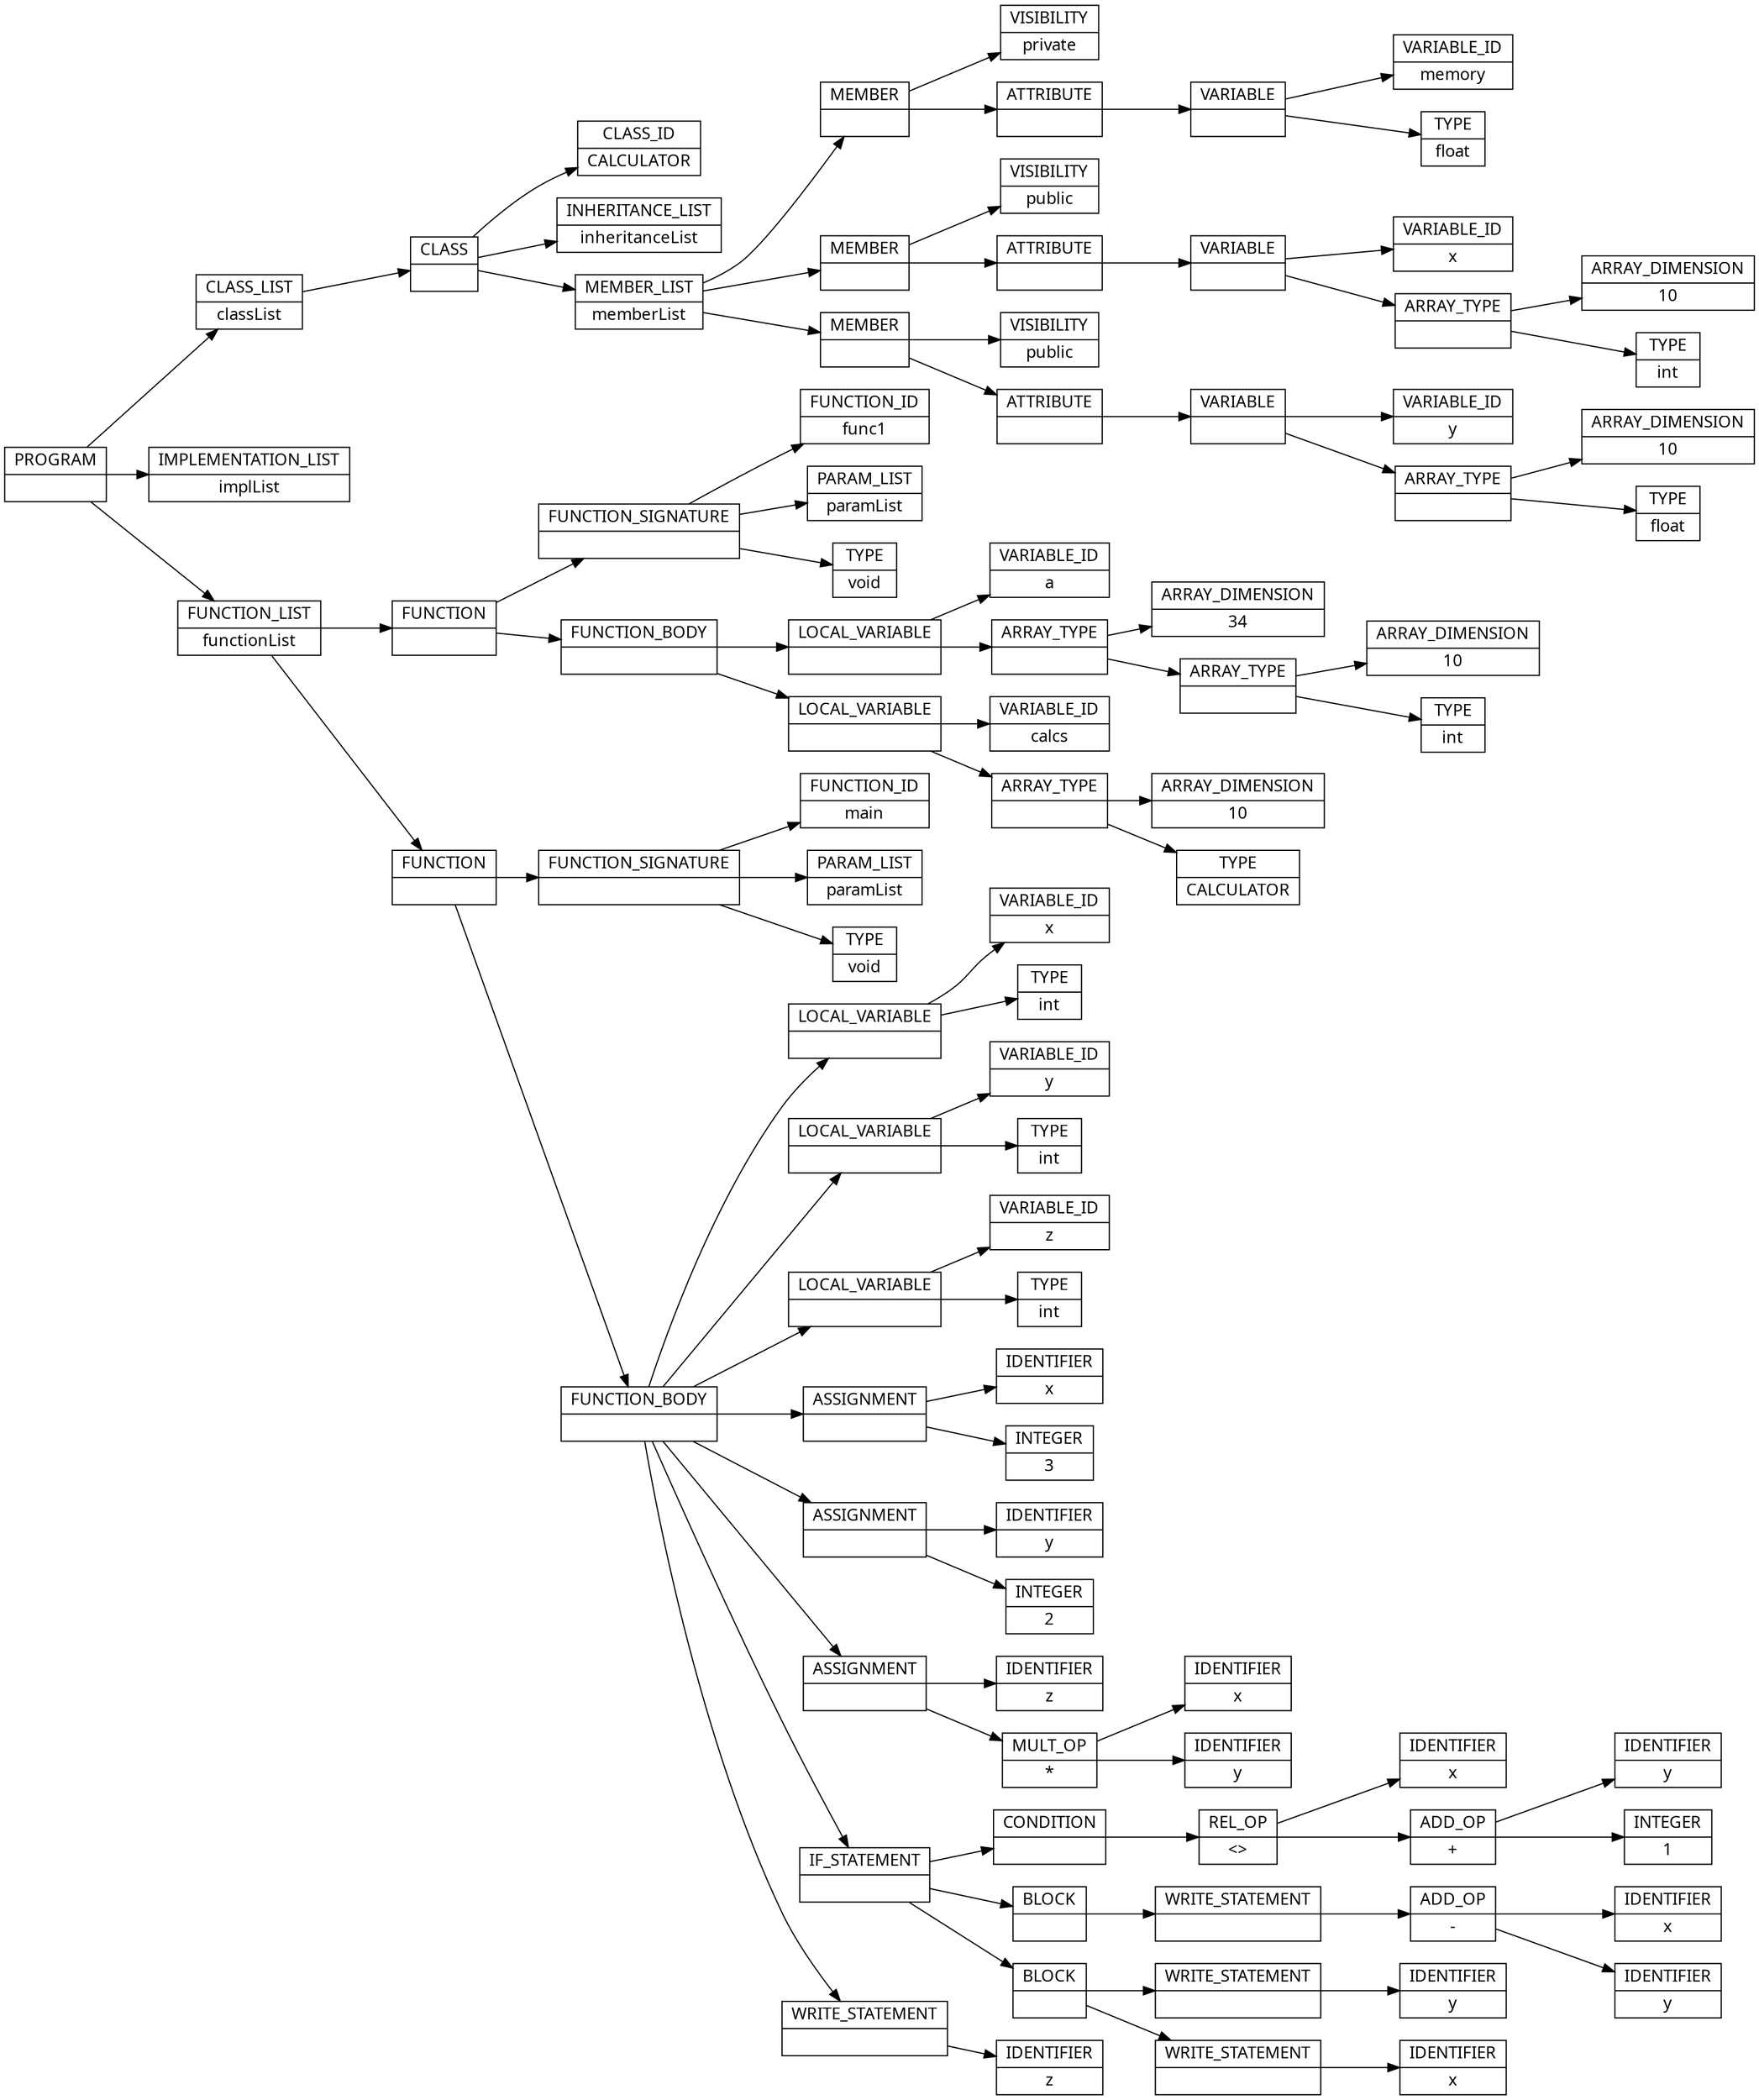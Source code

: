 digraph AST {
  node [shape=record];
    node [fontname=Sans];charset="UTF-8" splines=true splines=spline rankdir =LR
  node3 [label="PROGRAM |  "];
  node0 [label="CLASS_LIST | classList "];
  node29 [label="CLASS |  "];
  node4 [label="CLASS_ID | CALCULATOR "];
  node5 [label="INHERITANCE_LIST | inheritanceList "];
  node6 [label="MEMBER_LIST | memberList "];
  node12 [label="MEMBER |  "];
  node7 [label="VISIBILITY | private "];
  node11 [label="ATTRIBUTE |  "];
  node10 [label="VARIABLE |  "];
  node8 [label="VARIABLE_ID | memory "];
  node9 [label="TYPE | float "];
  node20 [label="MEMBER |  "];
  node13 [label="VISIBILITY | public "];
  node19 [label="ATTRIBUTE |  "];
  node18 [label="VARIABLE |  "];
  node14 [label="VARIABLE_ID | x "];
  node17 [label="ARRAY_TYPE |  "];
  node16 [label="ARRAY_DIMENSION | 10 "];
  node15 [label="TYPE | int "];
  node28 [label="MEMBER |  "];
  node21 [label="VISIBILITY | public "];
  node27 [label="ATTRIBUTE |  "];
  node26 [label="VARIABLE |  "];
  node22 [label="VARIABLE_ID | y "];
  node25 [label="ARRAY_TYPE |  "];
  node24 [label="ARRAY_DIMENSION | 10 "];
  node23 [label="TYPE | float "];
  node1 [label="IMPLEMENTATION_LIST | implList "];
  node2 [label="FUNCTION_LIST | functionList "];
  node47 [label="FUNCTION |  "];
  node33 [label="FUNCTION_SIGNATURE |  "];
  node30 [label="FUNCTION_ID | func1 "];
  node31 [label="PARAM_LIST | paramList "];
  node32 [label="TYPE | void "];
  node34 [label="FUNCTION_BODY |  "];
  node41 [label="LOCAL_VARIABLE |  "];
  node35 [label="VARIABLE_ID | a "];
  node40 [label="ARRAY_TYPE |  "];
  node39 [label="ARRAY_DIMENSION | 34 "];
  node38 [label="ARRAY_TYPE |  "];
  node37 [label="ARRAY_DIMENSION | 10 "];
  node36 [label="TYPE | int "];
  node46 [label="LOCAL_VARIABLE |  "];
  node42 [label="VARIABLE_ID | calcs "];
  node45 [label="ARRAY_TYPE |  "];
  node44 [label="ARRAY_DIMENSION | 10 "];
  node43 [label="TYPE | CALCULATOR "];
  node95 [label="FUNCTION |  "];
  node51 [label="FUNCTION_SIGNATURE |  "];
  node48 [label="FUNCTION_ID | main "];
  node49 [label="PARAM_LIST | paramList "];
  node50 [label="TYPE | void "];
  node52 [label="FUNCTION_BODY |  "];
  node55 [label="LOCAL_VARIABLE |  "];
  node53 [label="VARIABLE_ID | x "];
  node54 [label="TYPE | int "];
  node58 [label="LOCAL_VARIABLE |  "];
  node56 [label="VARIABLE_ID | y "];
  node57 [label="TYPE | int "];
  node61 [label="LOCAL_VARIABLE |  "];
  node59 [label="VARIABLE_ID | z "];
  node60 [label="TYPE | int "];
  node65 [label="ASSIGNMENT |  "];
  node62 [label="IDENTIFIER | x "];
  node64 [label="INTEGER | 3 "];
  node69 [label="ASSIGNMENT |  "];
  node66 [label="IDENTIFIER | y "];
  node68 [label="INTEGER | 2 "];
  node75 [label="ASSIGNMENT |  "];
  node70 [label="IDENTIFIER | z "];
  node73 [label="MULT_OP | * "];
  node72 [label="IDENTIFIER | x "];
  node74 [label="IDENTIFIER | y "];
  node92 [label="IF_STATEMENT |  "];
  node81 [label="CONDITION |  "];
  node77 [label="REL_OP | \<\> "];
  node76 [label="IDENTIFIER | x "];
  node79 [label="ADD_OP | + "];
  node78 [label="IDENTIFIER | y "];
  node80 [label="INTEGER | 1 "];
  node82 [label="BLOCK |  "];
  node86 [label="WRITE_STATEMENT |  "];
  node84 [label="ADD_OP | - "];
  node83 [label="IDENTIFIER | x "];
  node85 [label="IDENTIFIER | y "];
  node87 [label="BLOCK |  "];
  node89 [label="WRITE_STATEMENT |  "];
  node88 [label="IDENTIFIER | y "];
  node91 [label="WRITE_STATEMENT |  "];
  node90 [label="IDENTIFIER | x "];
  node94 [label="WRITE_STATEMENT |  "];
  node93 [label="IDENTIFIER | z "];
  node3 -> node0;
  node0 -> node29;
  node29 -> node4;
  node29 -> node5;
  node29 -> node6;
  node6 -> node12;
  node12 -> node7;
  node12 -> node11;
  node11 -> node10;
  node10 -> node8;
  node10 -> node9;
  node6 -> node20;
  node20 -> node13;
  node20 -> node19;
  node19 -> node18;
  node18 -> node14;
  node18 -> node17;
  node17 -> node16;
  node17 -> node15;
  node6 -> node28;
  node28 -> node21;
  node28 -> node27;
  node27 -> node26;
  node26 -> node22;
  node26 -> node25;
  node25 -> node24;
  node25 -> node23;
  node3 -> node1;
  node3 -> node2;
  node2 -> node47;
  node47 -> node33;
  node33 -> node30;
  node33 -> node31;
  node33 -> node32;
  node47 -> node34;
  node34 -> node41;
  node41 -> node35;
  node41 -> node40;
  node40 -> node39;
  node40 -> node38;
  node38 -> node37;
  node38 -> node36;
  node34 -> node46;
  node46 -> node42;
  node46 -> node45;
  node45 -> node44;
  node45 -> node43;
  node2 -> node95;
  node95 -> node51;
  node51 -> node48;
  node51 -> node49;
  node51 -> node50;
  node95 -> node52;
  node52 -> node55;
  node55 -> node53;
  node55 -> node54;
  node52 -> node58;
  node58 -> node56;
  node58 -> node57;
  node52 -> node61;
  node61 -> node59;
  node61 -> node60;
  node52 -> node65;
  node65 -> node62;
  node65 -> node64;
  node52 -> node69;
  node69 -> node66;
  node69 -> node68;
  node52 -> node75;
  node75 -> node70;
  node75 -> node73;
  node73 -> node72;
  node73 -> node74;
  node52 -> node92;
  node92 -> node81;
  node81 -> node77;
  node77 -> node76;
  node77 -> node79;
  node79 -> node78;
  node79 -> node80;
  node92 -> node82;
  node82 -> node86;
  node86 -> node84;
  node84 -> node83;
  node84 -> node85;
  node92 -> node87;
  node87 -> node89;
  node89 -> node88;
  node87 -> node91;
  node91 -> node90;
  node52 -> node94;
  node94 -> node93;
}
